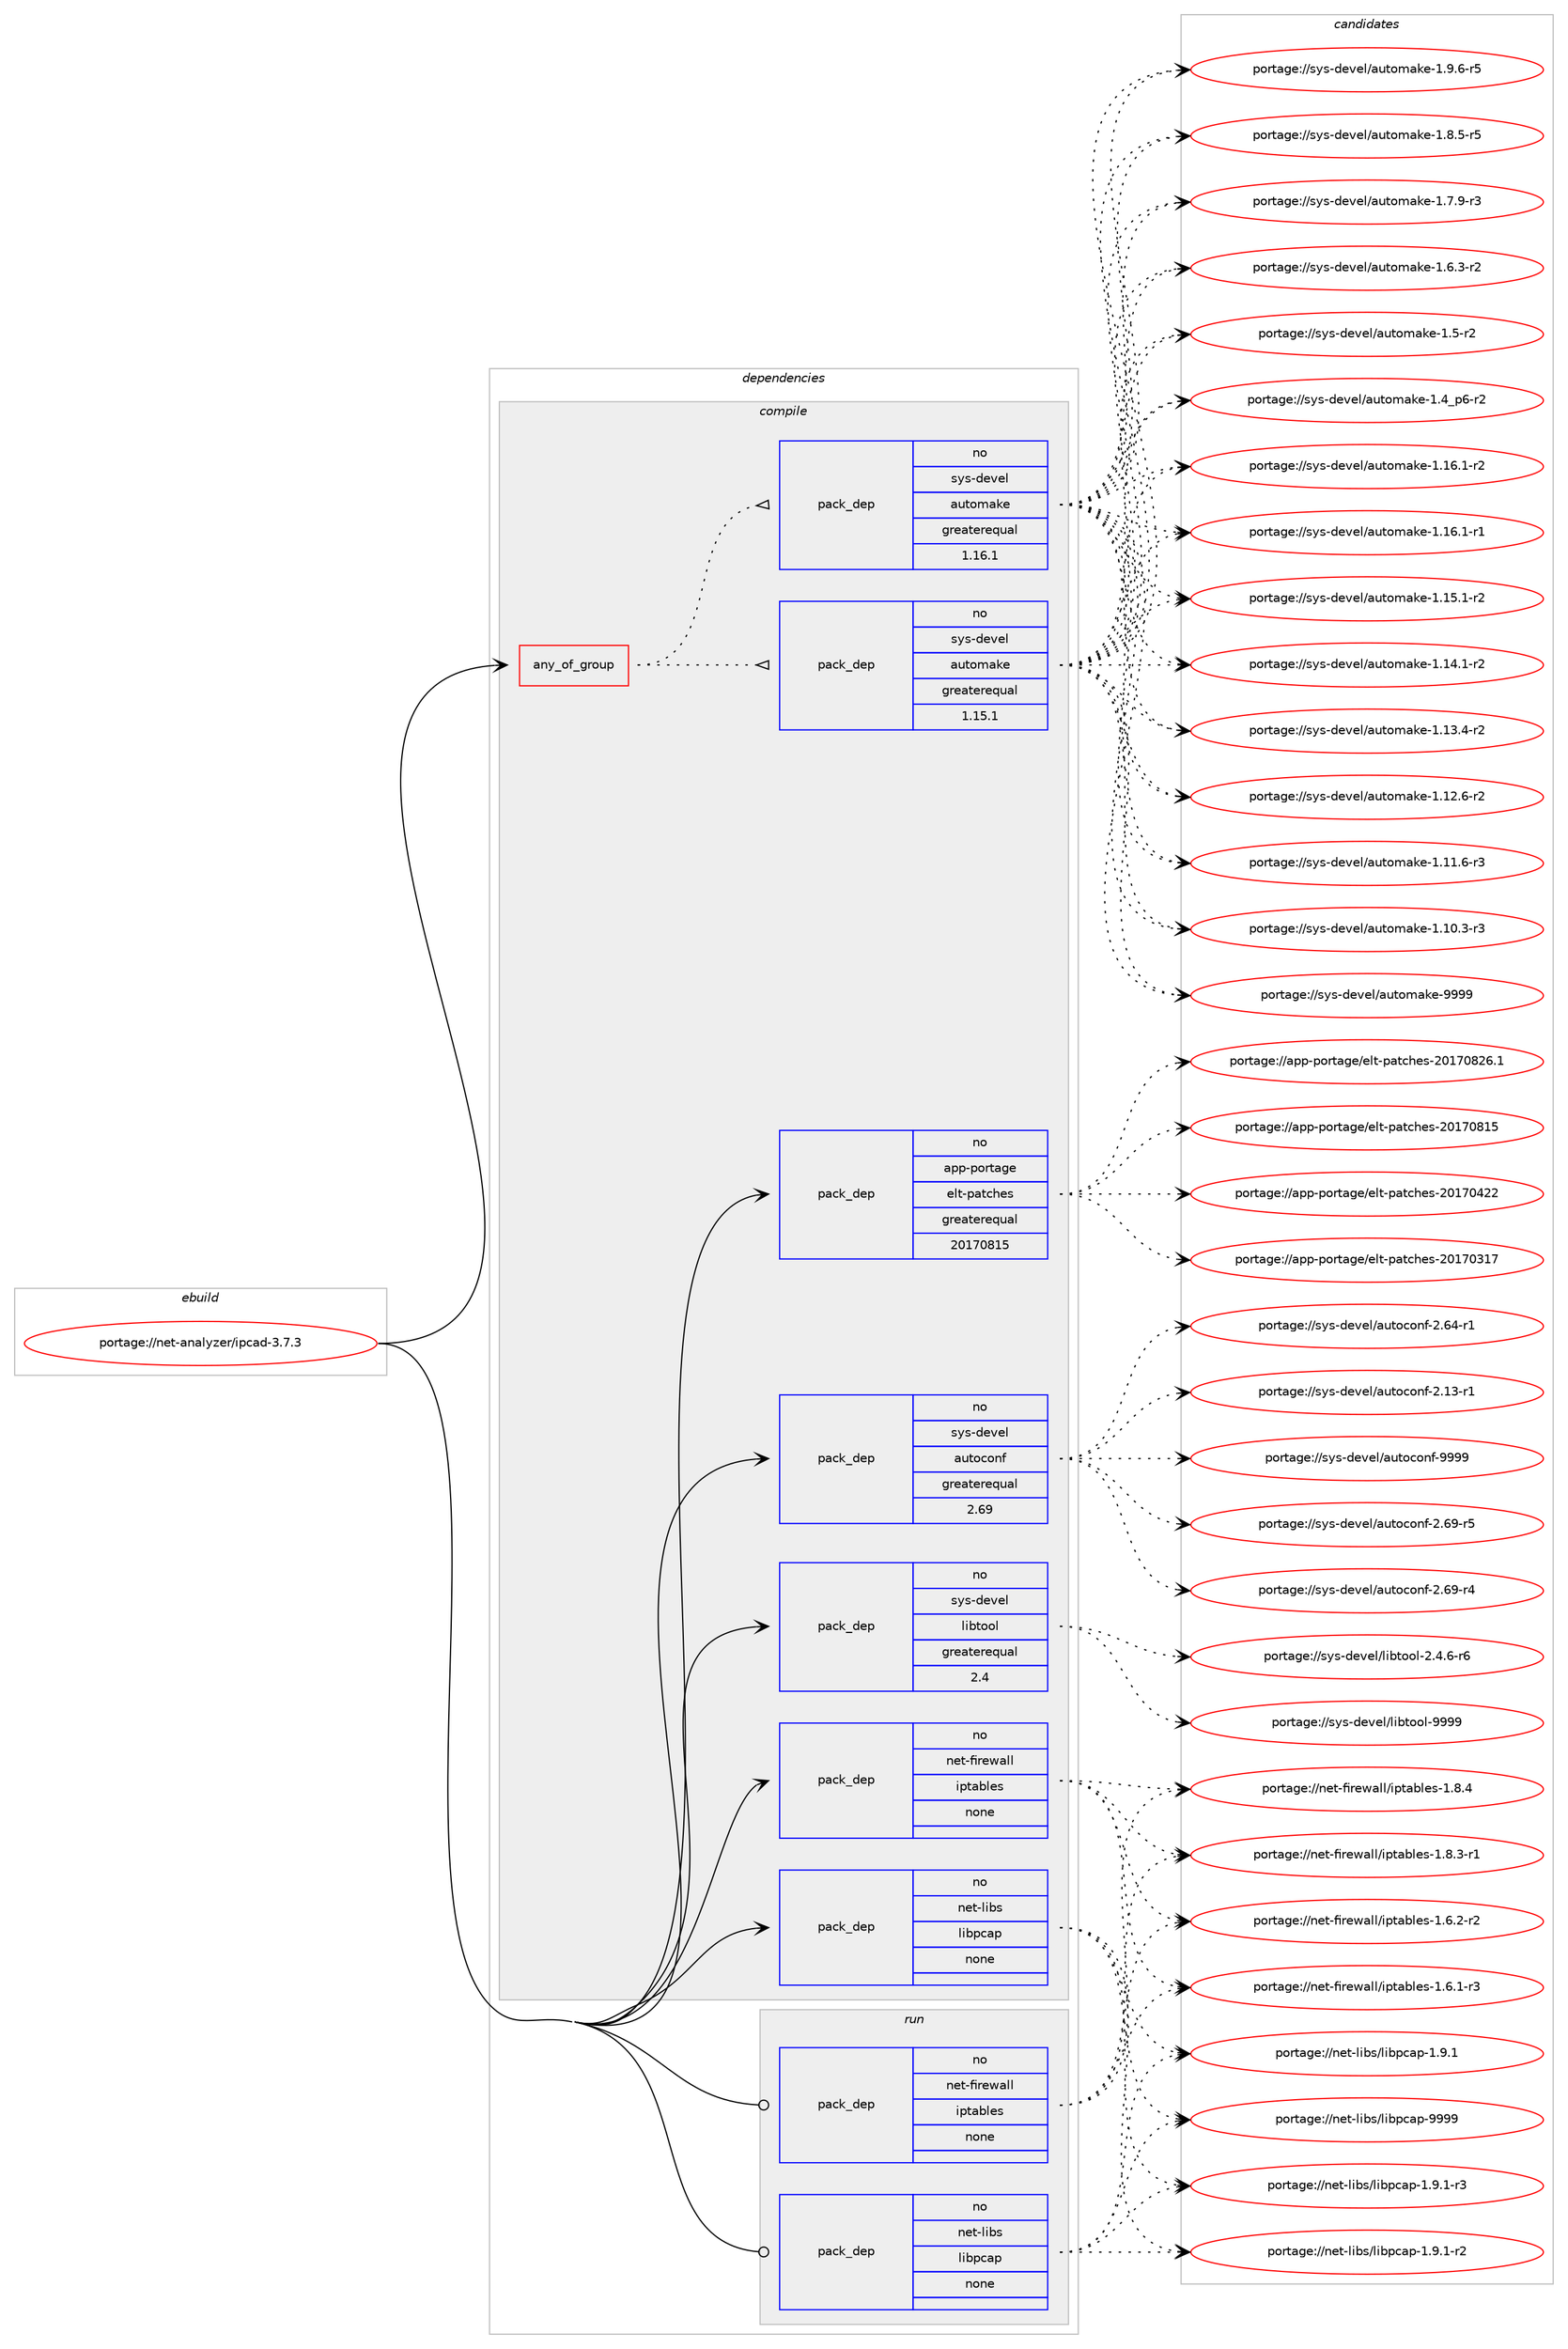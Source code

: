 digraph prolog {

# *************
# Graph options
# *************

newrank=true;
concentrate=true;
compound=true;
graph [rankdir=LR,fontname=Helvetica,fontsize=10,ranksep=1.5];#, ranksep=2.5, nodesep=0.2];
edge  [arrowhead=vee];
node  [fontname=Helvetica,fontsize=10];

# **********
# The ebuild
# **********

subgraph cluster_leftcol {
color=gray;
rank=same;
label=<<i>ebuild</i>>;
id [label="portage://net-analyzer/ipcad-3.7.3", color=red, width=4, href="../net-analyzer/ipcad-3.7.3.svg"];
}

# ****************
# The dependencies
# ****************

subgraph cluster_midcol {
color=gray;
label=<<i>dependencies</i>>;
subgraph cluster_compile {
fillcolor="#eeeeee";
style=filled;
label=<<i>compile</i>>;
subgraph any1317 {
dependency67831 [label=<<TABLE BORDER="0" CELLBORDER="1" CELLSPACING="0" CELLPADDING="4"><TR><TD CELLPADDING="10">any_of_group</TD></TR></TABLE>>, shape=none, color=red];subgraph pack52637 {
dependency67832 [label=<<TABLE BORDER="0" CELLBORDER="1" CELLSPACING="0" CELLPADDING="4" WIDTH="220"><TR><TD ROWSPAN="6" CELLPADDING="30">pack_dep</TD></TR><TR><TD WIDTH="110">no</TD></TR><TR><TD>sys-devel</TD></TR><TR><TD>automake</TD></TR><TR><TD>greaterequal</TD></TR><TR><TD>1.16.1</TD></TR></TABLE>>, shape=none, color=blue];
}
dependency67831:e -> dependency67832:w [weight=20,style="dotted",arrowhead="oinv"];
subgraph pack52638 {
dependency67833 [label=<<TABLE BORDER="0" CELLBORDER="1" CELLSPACING="0" CELLPADDING="4" WIDTH="220"><TR><TD ROWSPAN="6" CELLPADDING="30">pack_dep</TD></TR><TR><TD WIDTH="110">no</TD></TR><TR><TD>sys-devel</TD></TR><TR><TD>automake</TD></TR><TR><TD>greaterequal</TD></TR><TR><TD>1.15.1</TD></TR></TABLE>>, shape=none, color=blue];
}
dependency67831:e -> dependency67833:w [weight=20,style="dotted",arrowhead="oinv"];
}
id:e -> dependency67831:w [weight=20,style="solid",arrowhead="vee"];
subgraph pack52639 {
dependency67834 [label=<<TABLE BORDER="0" CELLBORDER="1" CELLSPACING="0" CELLPADDING="4" WIDTH="220"><TR><TD ROWSPAN="6" CELLPADDING="30">pack_dep</TD></TR><TR><TD WIDTH="110">no</TD></TR><TR><TD>app-portage</TD></TR><TR><TD>elt-patches</TD></TR><TR><TD>greaterequal</TD></TR><TR><TD>20170815</TD></TR></TABLE>>, shape=none, color=blue];
}
id:e -> dependency67834:w [weight=20,style="solid",arrowhead="vee"];
subgraph pack52640 {
dependency67835 [label=<<TABLE BORDER="0" CELLBORDER="1" CELLSPACING="0" CELLPADDING="4" WIDTH="220"><TR><TD ROWSPAN="6" CELLPADDING="30">pack_dep</TD></TR><TR><TD WIDTH="110">no</TD></TR><TR><TD>net-firewall</TD></TR><TR><TD>iptables</TD></TR><TR><TD>none</TD></TR><TR><TD></TD></TR></TABLE>>, shape=none, color=blue];
}
id:e -> dependency67835:w [weight=20,style="solid",arrowhead="vee"];
subgraph pack52641 {
dependency67836 [label=<<TABLE BORDER="0" CELLBORDER="1" CELLSPACING="0" CELLPADDING="4" WIDTH="220"><TR><TD ROWSPAN="6" CELLPADDING="30">pack_dep</TD></TR><TR><TD WIDTH="110">no</TD></TR><TR><TD>net-libs</TD></TR><TR><TD>libpcap</TD></TR><TR><TD>none</TD></TR><TR><TD></TD></TR></TABLE>>, shape=none, color=blue];
}
id:e -> dependency67836:w [weight=20,style="solid",arrowhead="vee"];
subgraph pack52642 {
dependency67837 [label=<<TABLE BORDER="0" CELLBORDER="1" CELLSPACING="0" CELLPADDING="4" WIDTH="220"><TR><TD ROWSPAN="6" CELLPADDING="30">pack_dep</TD></TR><TR><TD WIDTH="110">no</TD></TR><TR><TD>sys-devel</TD></TR><TR><TD>autoconf</TD></TR><TR><TD>greaterequal</TD></TR><TR><TD>2.69</TD></TR></TABLE>>, shape=none, color=blue];
}
id:e -> dependency67837:w [weight=20,style="solid",arrowhead="vee"];
subgraph pack52643 {
dependency67838 [label=<<TABLE BORDER="0" CELLBORDER="1" CELLSPACING="0" CELLPADDING="4" WIDTH="220"><TR><TD ROWSPAN="6" CELLPADDING="30">pack_dep</TD></TR><TR><TD WIDTH="110">no</TD></TR><TR><TD>sys-devel</TD></TR><TR><TD>libtool</TD></TR><TR><TD>greaterequal</TD></TR><TR><TD>2.4</TD></TR></TABLE>>, shape=none, color=blue];
}
id:e -> dependency67838:w [weight=20,style="solid",arrowhead="vee"];
}
subgraph cluster_compileandrun {
fillcolor="#eeeeee";
style=filled;
label=<<i>compile and run</i>>;
}
subgraph cluster_run {
fillcolor="#eeeeee";
style=filled;
label=<<i>run</i>>;
subgraph pack52644 {
dependency67839 [label=<<TABLE BORDER="0" CELLBORDER="1" CELLSPACING="0" CELLPADDING="4" WIDTH="220"><TR><TD ROWSPAN="6" CELLPADDING="30">pack_dep</TD></TR><TR><TD WIDTH="110">no</TD></TR><TR><TD>net-firewall</TD></TR><TR><TD>iptables</TD></TR><TR><TD>none</TD></TR><TR><TD></TD></TR></TABLE>>, shape=none, color=blue];
}
id:e -> dependency67839:w [weight=20,style="solid",arrowhead="odot"];
subgraph pack52645 {
dependency67840 [label=<<TABLE BORDER="0" CELLBORDER="1" CELLSPACING="0" CELLPADDING="4" WIDTH="220"><TR><TD ROWSPAN="6" CELLPADDING="30">pack_dep</TD></TR><TR><TD WIDTH="110">no</TD></TR><TR><TD>net-libs</TD></TR><TR><TD>libpcap</TD></TR><TR><TD>none</TD></TR><TR><TD></TD></TR></TABLE>>, shape=none, color=blue];
}
id:e -> dependency67840:w [weight=20,style="solid",arrowhead="odot"];
}
}

# **************
# The candidates
# **************

subgraph cluster_choices {
rank=same;
color=gray;
label=<<i>candidates</i>>;

subgraph choice52637 {
color=black;
nodesep=1;
choice115121115451001011181011084797117116111109971071014557575757 [label="portage://sys-devel/automake-9999", color=red, width=4,href="../sys-devel/automake-9999.svg"];
choice115121115451001011181011084797117116111109971071014549465746544511453 [label="portage://sys-devel/automake-1.9.6-r5", color=red, width=4,href="../sys-devel/automake-1.9.6-r5.svg"];
choice115121115451001011181011084797117116111109971071014549465646534511453 [label="portage://sys-devel/automake-1.8.5-r5", color=red, width=4,href="../sys-devel/automake-1.8.5-r5.svg"];
choice115121115451001011181011084797117116111109971071014549465546574511451 [label="portage://sys-devel/automake-1.7.9-r3", color=red, width=4,href="../sys-devel/automake-1.7.9-r3.svg"];
choice115121115451001011181011084797117116111109971071014549465446514511450 [label="portage://sys-devel/automake-1.6.3-r2", color=red, width=4,href="../sys-devel/automake-1.6.3-r2.svg"];
choice11512111545100101118101108479711711611110997107101454946534511450 [label="portage://sys-devel/automake-1.5-r2", color=red, width=4,href="../sys-devel/automake-1.5-r2.svg"];
choice115121115451001011181011084797117116111109971071014549465295112544511450 [label="portage://sys-devel/automake-1.4_p6-r2", color=red, width=4,href="../sys-devel/automake-1.4_p6-r2.svg"];
choice11512111545100101118101108479711711611110997107101454946495446494511450 [label="portage://sys-devel/automake-1.16.1-r2", color=red, width=4,href="../sys-devel/automake-1.16.1-r2.svg"];
choice11512111545100101118101108479711711611110997107101454946495446494511449 [label="portage://sys-devel/automake-1.16.1-r1", color=red, width=4,href="../sys-devel/automake-1.16.1-r1.svg"];
choice11512111545100101118101108479711711611110997107101454946495346494511450 [label="portage://sys-devel/automake-1.15.1-r2", color=red, width=4,href="../sys-devel/automake-1.15.1-r2.svg"];
choice11512111545100101118101108479711711611110997107101454946495246494511450 [label="portage://sys-devel/automake-1.14.1-r2", color=red, width=4,href="../sys-devel/automake-1.14.1-r2.svg"];
choice11512111545100101118101108479711711611110997107101454946495146524511450 [label="portage://sys-devel/automake-1.13.4-r2", color=red, width=4,href="../sys-devel/automake-1.13.4-r2.svg"];
choice11512111545100101118101108479711711611110997107101454946495046544511450 [label="portage://sys-devel/automake-1.12.6-r2", color=red, width=4,href="../sys-devel/automake-1.12.6-r2.svg"];
choice11512111545100101118101108479711711611110997107101454946494946544511451 [label="portage://sys-devel/automake-1.11.6-r3", color=red, width=4,href="../sys-devel/automake-1.11.6-r3.svg"];
choice11512111545100101118101108479711711611110997107101454946494846514511451 [label="portage://sys-devel/automake-1.10.3-r3", color=red, width=4,href="../sys-devel/automake-1.10.3-r3.svg"];
dependency67832:e -> choice115121115451001011181011084797117116111109971071014557575757:w [style=dotted,weight="100"];
dependency67832:e -> choice115121115451001011181011084797117116111109971071014549465746544511453:w [style=dotted,weight="100"];
dependency67832:e -> choice115121115451001011181011084797117116111109971071014549465646534511453:w [style=dotted,weight="100"];
dependency67832:e -> choice115121115451001011181011084797117116111109971071014549465546574511451:w [style=dotted,weight="100"];
dependency67832:e -> choice115121115451001011181011084797117116111109971071014549465446514511450:w [style=dotted,weight="100"];
dependency67832:e -> choice11512111545100101118101108479711711611110997107101454946534511450:w [style=dotted,weight="100"];
dependency67832:e -> choice115121115451001011181011084797117116111109971071014549465295112544511450:w [style=dotted,weight="100"];
dependency67832:e -> choice11512111545100101118101108479711711611110997107101454946495446494511450:w [style=dotted,weight="100"];
dependency67832:e -> choice11512111545100101118101108479711711611110997107101454946495446494511449:w [style=dotted,weight="100"];
dependency67832:e -> choice11512111545100101118101108479711711611110997107101454946495346494511450:w [style=dotted,weight="100"];
dependency67832:e -> choice11512111545100101118101108479711711611110997107101454946495246494511450:w [style=dotted,weight="100"];
dependency67832:e -> choice11512111545100101118101108479711711611110997107101454946495146524511450:w [style=dotted,weight="100"];
dependency67832:e -> choice11512111545100101118101108479711711611110997107101454946495046544511450:w [style=dotted,weight="100"];
dependency67832:e -> choice11512111545100101118101108479711711611110997107101454946494946544511451:w [style=dotted,weight="100"];
dependency67832:e -> choice11512111545100101118101108479711711611110997107101454946494846514511451:w [style=dotted,weight="100"];
}
subgraph choice52638 {
color=black;
nodesep=1;
choice115121115451001011181011084797117116111109971071014557575757 [label="portage://sys-devel/automake-9999", color=red, width=4,href="../sys-devel/automake-9999.svg"];
choice115121115451001011181011084797117116111109971071014549465746544511453 [label="portage://sys-devel/automake-1.9.6-r5", color=red, width=4,href="../sys-devel/automake-1.9.6-r5.svg"];
choice115121115451001011181011084797117116111109971071014549465646534511453 [label="portage://sys-devel/automake-1.8.5-r5", color=red, width=4,href="../sys-devel/automake-1.8.5-r5.svg"];
choice115121115451001011181011084797117116111109971071014549465546574511451 [label="portage://sys-devel/automake-1.7.9-r3", color=red, width=4,href="../sys-devel/automake-1.7.9-r3.svg"];
choice115121115451001011181011084797117116111109971071014549465446514511450 [label="portage://sys-devel/automake-1.6.3-r2", color=red, width=4,href="../sys-devel/automake-1.6.3-r2.svg"];
choice11512111545100101118101108479711711611110997107101454946534511450 [label="portage://sys-devel/automake-1.5-r2", color=red, width=4,href="../sys-devel/automake-1.5-r2.svg"];
choice115121115451001011181011084797117116111109971071014549465295112544511450 [label="portage://sys-devel/automake-1.4_p6-r2", color=red, width=4,href="../sys-devel/automake-1.4_p6-r2.svg"];
choice11512111545100101118101108479711711611110997107101454946495446494511450 [label="portage://sys-devel/automake-1.16.1-r2", color=red, width=4,href="../sys-devel/automake-1.16.1-r2.svg"];
choice11512111545100101118101108479711711611110997107101454946495446494511449 [label="portage://sys-devel/automake-1.16.1-r1", color=red, width=4,href="../sys-devel/automake-1.16.1-r1.svg"];
choice11512111545100101118101108479711711611110997107101454946495346494511450 [label="portage://sys-devel/automake-1.15.1-r2", color=red, width=4,href="../sys-devel/automake-1.15.1-r2.svg"];
choice11512111545100101118101108479711711611110997107101454946495246494511450 [label="portage://sys-devel/automake-1.14.1-r2", color=red, width=4,href="../sys-devel/automake-1.14.1-r2.svg"];
choice11512111545100101118101108479711711611110997107101454946495146524511450 [label="portage://sys-devel/automake-1.13.4-r2", color=red, width=4,href="../sys-devel/automake-1.13.4-r2.svg"];
choice11512111545100101118101108479711711611110997107101454946495046544511450 [label="portage://sys-devel/automake-1.12.6-r2", color=red, width=4,href="../sys-devel/automake-1.12.6-r2.svg"];
choice11512111545100101118101108479711711611110997107101454946494946544511451 [label="portage://sys-devel/automake-1.11.6-r3", color=red, width=4,href="../sys-devel/automake-1.11.6-r3.svg"];
choice11512111545100101118101108479711711611110997107101454946494846514511451 [label="portage://sys-devel/automake-1.10.3-r3", color=red, width=4,href="../sys-devel/automake-1.10.3-r3.svg"];
dependency67833:e -> choice115121115451001011181011084797117116111109971071014557575757:w [style=dotted,weight="100"];
dependency67833:e -> choice115121115451001011181011084797117116111109971071014549465746544511453:w [style=dotted,weight="100"];
dependency67833:e -> choice115121115451001011181011084797117116111109971071014549465646534511453:w [style=dotted,weight="100"];
dependency67833:e -> choice115121115451001011181011084797117116111109971071014549465546574511451:w [style=dotted,weight="100"];
dependency67833:e -> choice115121115451001011181011084797117116111109971071014549465446514511450:w [style=dotted,weight="100"];
dependency67833:e -> choice11512111545100101118101108479711711611110997107101454946534511450:w [style=dotted,weight="100"];
dependency67833:e -> choice115121115451001011181011084797117116111109971071014549465295112544511450:w [style=dotted,weight="100"];
dependency67833:e -> choice11512111545100101118101108479711711611110997107101454946495446494511450:w [style=dotted,weight="100"];
dependency67833:e -> choice11512111545100101118101108479711711611110997107101454946495446494511449:w [style=dotted,weight="100"];
dependency67833:e -> choice11512111545100101118101108479711711611110997107101454946495346494511450:w [style=dotted,weight="100"];
dependency67833:e -> choice11512111545100101118101108479711711611110997107101454946495246494511450:w [style=dotted,weight="100"];
dependency67833:e -> choice11512111545100101118101108479711711611110997107101454946495146524511450:w [style=dotted,weight="100"];
dependency67833:e -> choice11512111545100101118101108479711711611110997107101454946495046544511450:w [style=dotted,weight="100"];
dependency67833:e -> choice11512111545100101118101108479711711611110997107101454946494946544511451:w [style=dotted,weight="100"];
dependency67833:e -> choice11512111545100101118101108479711711611110997107101454946494846514511451:w [style=dotted,weight="100"];
}
subgraph choice52639 {
color=black;
nodesep=1;
choice971121124511211111411697103101471011081164511297116991041011154550484955485650544649 [label="portage://app-portage/elt-patches-20170826.1", color=red, width=4,href="../app-portage/elt-patches-20170826.1.svg"];
choice97112112451121111141169710310147101108116451129711699104101115455048495548564953 [label="portage://app-portage/elt-patches-20170815", color=red, width=4,href="../app-portage/elt-patches-20170815.svg"];
choice97112112451121111141169710310147101108116451129711699104101115455048495548525050 [label="portage://app-portage/elt-patches-20170422", color=red, width=4,href="../app-portage/elt-patches-20170422.svg"];
choice97112112451121111141169710310147101108116451129711699104101115455048495548514955 [label="portage://app-portage/elt-patches-20170317", color=red, width=4,href="../app-portage/elt-patches-20170317.svg"];
dependency67834:e -> choice971121124511211111411697103101471011081164511297116991041011154550484955485650544649:w [style=dotted,weight="100"];
dependency67834:e -> choice97112112451121111141169710310147101108116451129711699104101115455048495548564953:w [style=dotted,weight="100"];
dependency67834:e -> choice97112112451121111141169710310147101108116451129711699104101115455048495548525050:w [style=dotted,weight="100"];
dependency67834:e -> choice97112112451121111141169710310147101108116451129711699104101115455048495548514955:w [style=dotted,weight="100"];
}
subgraph choice52640 {
color=black;
nodesep=1;
choice1101011164510210511410111997108108471051121169798108101115454946564652 [label="portage://net-firewall/iptables-1.8.4", color=red, width=4,href="../net-firewall/iptables-1.8.4.svg"];
choice11010111645102105114101119971081084710511211697981081011154549465646514511449 [label="portage://net-firewall/iptables-1.8.3-r1", color=red, width=4,href="../net-firewall/iptables-1.8.3-r1.svg"];
choice11010111645102105114101119971081084710511211697981081011154549465446504511450 [label="portage://net-firewall/iptables-1.6.2-r2", color=red, width=4,href="../net-firewall/iptables-1.6.2-r2.svg"];
choice11010111645102105114101119971081084710511211697981081011154549465446494511451 [label="portage://net-firewall/iptables-1.6.1-r3", color=red, width=4,href="../net-firewall/iptables-1.6.1-r3.svg"];
dependency67835:e -> choice1101011164510210511410111997108108471051121169798108101115454946564652:w [style=dotted,weight="100"];
dependency67835:e -> choice11010111645102105114101119971081084710511211697981081011154549465646514511449:w [style=dotted,weight="100"];
dependency67835:e -> choice11010111645102105114101119971081084710511211697981081011154549465446504511450:w [style=dotted,weight="100"];
dependency67835:e -> choice11010111645102105114101119971081084710511211697981081011154549465446494511451:w [style=dotted,weight="100"];
}
subgraph choice52641 {
color=black;
nodesep=1;
choice1101011164510810598115471081059811299971124557575757 [label="portage://net-libs/libpcap-9999", color=red, width=4,href="../net-libs/libpcap-9999.svg"];
choice1101011164510810598115471081059811299971124549465746494511451 [label="portage://net-libs/libpcap-1.9.1-r3", color=red, width=4,href="../net-libs/libpcap-1.9.1-r3.svg"];
choice1101011164510810598115471081059811299971124549465746494511450 [label="portage://net-libs/libpcap-1.9.1-r2", color=red, width=4,href="../net-libs/libpcap-1.9.1-r2.svg"];
choice110101116451081059811547108105981129997112454946574649 [label="portage://net-libs/libpcap-1.9.1", color=red, width=4,href="../net-libs/libpcap-1.9.1.svg"];
dependency67836:e -> choice1101011164510810598115471081059811299971124557575757:w [style=dotted,weight="100"];
dependency67836:e -> choice1101011164510810598115471081059811299971124549465746494511451:w [style=dotted,weight="100"];
dependency67836:e -> choice1101011164510810598115471081059811299971124549465746494511450:w [style=dotted,weight="100"];
dependency67836:e -> choice110101116451081059811547108105981129997112454946574649:w [style=dotted,weight="100"];
}
subgraph choice52642 {
color=black;
nodesep=1;
choice115121115451001011181011084797117116111991111101024557575757 [label="portage://sys-devel/autoconf-9999", color=red, width=4,href="../sys-devel/autoconf-9999.svg"];
choice1151211154510010111810110847971171161119911111010245504654574511453 [label="portage://sys-devel/autoconf-2.69-r5", color=red, width=4,href="../sys-devel/autoconf-2.69-r5.svg"];
choice1151211154510010111810110847971171161119911111010245504654574511452 [label="portage://sys-devel/autoconf-2.69-r4", color=red, width=4,href="../sys-devel/autoconf-2.69-r4.svg"];
choice1151211154510010111810110847971171161119911111010245504654524511449 [label="portage://sys-devel/autoconf-2.64-r1", color=red, width=4,href="../sys-devel/autoconf-2.64-r1.svg"];
choice1151211154510010111810110847971171161119911111010245504649514511449 [label="portage://sys-devel/autoconf-2.13-r1", color=red, width=4,href="../sys-devel/autoconf-2.13-r1.svg"];
dependency67837:e -> choice115121115451001011181011084797117116111991111101024557575757:w [style=dotted,weight="100"];
dependency67837:e -> choice1151211154510010111810110847971171161119911111010245504654574511453:w [style=dotted,weight="100"];
dependency67837:e -> choice1151211154510010111810110847971171161119911111010245504654574511452:w [style=dotted,weight="100"];
dependency67837:e -> choice1151211154510010111810110847971171161119911111010245504654524511449:w [style=dotted,weight="100"];
dependency67837:e -> choice1151211154510010111810110847971171161119911111010245504649514511449:w [style=dotted,weight="100"];
}
subgraph choice52643 {
color=black;
nodesep=1;
choice1151211154510010111810110847108105981161111111084557575757 [label="portage://sys-devel/libtool-9999", color=red, width=4,href="../sys-devel/libtool-9999.svg"];
choice1151211154510010111810110847108105981161111111084550465246544511454 [label="portage://sys-devel/libtool-2.4.6-r6", color=red, width=4,href="../sys-devel/libtool-2.4.6-r6.svg"];
dependency67838:e -> choice1151211154510010111810110847108105981161111111084557575757:w [style=dotted,weight="100"];
dependency67838:e -> choice1151211154510010111810110847108105981161111111084550465246544511454:w [style=dotted,weight="100"];
}
subgraph choice52644 {
color=black;
nodesep=1;
choice1101011164510210511410111997108108471051121169798108101115454946564652 [label="portage://net-firewall/iptables-1.8.4", color=red, width=4,href="../net-firewall/iptables-1.8.4.svg"];
choice11010111645102105114101119971081084710511211697981081011154549465646514511449 [label="portage://net-firewall/iptables-1.8.3-r1", color=red, width=4,href="../net-firewall/iptables-1.8.3-r1.svg"];
choice11010111645102105114101119971081084710511211697981081011154549465446504511450 [label="portage://net-firewall/iptables-1.6.2-r2", color=red, width=4,href="../net-firewall/iptables-1.6.2-r2.svg"];
choice11010111645102105114101119971081084710511211697981081011154549465446494511451 [label="portage://net-firewall/iptables-1.6.1-r3", color=red, width=4,href="../net-firewall/iptables-1.6.1-r3.svg"];
dependency67839:e -> choice1101011164510210511410111997108108471051121169798108101115454946564652:w [style=dotted,weight="100"];
dependency67839:e -> choice11010111645102105114101119971081084710511211697981081011154549465646514511449:w [style=dotted,weight="100"];
dependency67839:e -> choice11010111645102105114101119971081084710511211697981081011154549465446504511450:w [style=dotted,weight="100"];
dependency67839:e -> choice11010111645102105114101119971081084710511211697981081011154549465446494511451:w [style=dotted,weight="100"];
}
subgraph choice52645 {
color=black;
nodesep=1;
choice1101011164510810598115471081059811299971124557575757 [label="portage://net-libs/libpcap-9999", color=red, width=4,href="../net-libs/libpcap-9999.svg"];
choice1101011164510810598115471081059811299971124549465746494511451 [label="portage://net-libs/libpcap-1.9.1-r3", color=red, width=4,href="../net-libs/libpcap-1.9.1-r3.svg"];
choice1101011164510810598115471081059811299971124549465746494511450 [label="portage://net-libs/libpcap-1.9.1-r2", color=red, width=4,href="../net-libs/libpcap-1.9.1-r2.svg"];
choice110101116451081059811547108105981129997112454946574649 [label="portage://net-libs/libpcap-1.9.1", color=red, width=4,href="../net-libs/libpcap-1.9.1.svg"];
dependency67840:e -> choice1101011164510810598115471081059811299971124557575757:w [style=dotted,weight="100"];
dependency67840:e -> choice1101011164510810598115471081059811299971124549465746494511451:w [style=dotted,weight="100"];
dependency67840:e -> choice1101011164510810598115471081059811299971124549465746494511450:w [style=dotted,weight="100"];
dependency67840:e -> choice110101116451081059811547108105981129997112454946574649:w [style=dotted,weight="100"];
}
}

}
